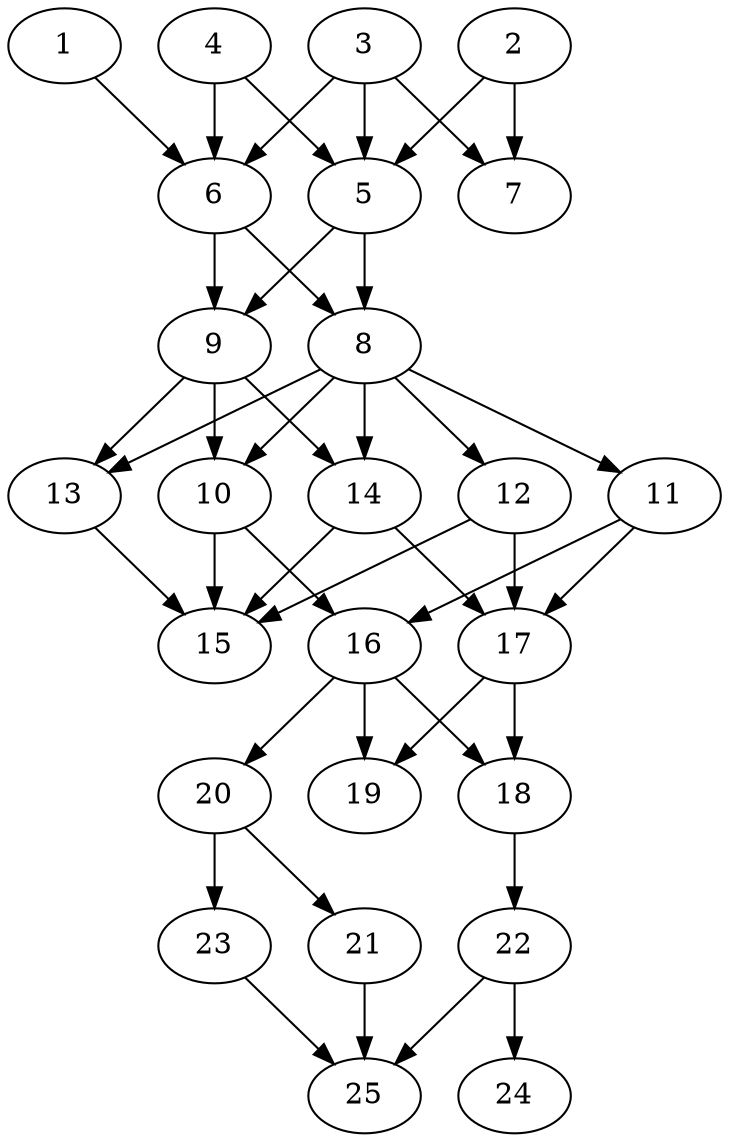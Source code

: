 // DAG automatically generated by daggen at Tue Aug  6 16:26:47 2019
// ./daggen --dot -n 25 --ccr 0.5 --fat 0.5 --regular 0.5 --density 0.8 --mindata 5242880 --maxdata 52428800 
digraph G {
  1 [size="64061440", alpha="0.04", expect_size="32030720"] 
  1 -> 6 [size ="32030720"]
  2 [size="15267840", alpha="0.15", expect_size="7633920"] 
  2 -> 5 [size ="7633920"]
  2 -> 7 [size ="7633920"]
  3 [size="34801664", alpha="0.09", expect_size="17400832"] 
  3 -> 5 [size ="17400832"]
  3 -> 6 [size ="17400832"]
  3 -> 7 [size ="17400832"]
  4 [size="70572032", alpha="0.07", expect_size="35286016"] 
  4 -> 5 [size ="35286016"]
  4 -> 6 [size ="35286016"]
  5 [size="97011712", alpha="0.09", expect_size="48505856"] 
  5 -> 8 [size ="48505856"]
  5 -> 9 [size ="48505856"]
  6 [size="41197568", alpha="0.01", expect_size="20598784"] 
  6 -> 8 [size ="20598784"]
  6 -> 9 [size ="20598784"]
  7 [size="13565952", alpha="0.12", expect_size="6782976"] 
  8 [size="32112640", alpha="0.05", expect_size="16056320"] 
  8 -> 10 [size ="16056320"]
  8 -> 11 [size ="16056320"]
  8 -> 12 [size ="16056320"]
  8 -> 13 [size ="16056320"]
  8 -> 14 [size ="16056320"]
  9 [size="77035520", alpha="0.00", expect_size="38517760"] 
  9 -> 10 [size ="38517760"]
  9 -> 13 [size ="38517760"]
  9 -> 14 [size ="38517760"]
  10 [size="21958656", alpha="0.06", expect_size="10979328"] 
  10 -> 15 [size ="10979328"]
  10 -> 16 [size ="10979328"]
  11 [size="83437568", alpha="0.20", expect_size="41718784"] 
  11 -> 16 [size ="41718784"]
  11 -> 17 [size ="41718784"]
  12 [size="100151296", alpha="0.19", expect_size="50075648"] 
  12 -> 15 [size ="50075648"]
  12 -> 17 [size ="50075648"]
  13 [size="78354432", alpha="0.18", expect_size="39177216"] 
  13 -> 15 [size ="39177216"]
  14 [size="26994688", alpha="0.09", expect_size="13497344"] 
  14 -> 15 [size ="13497344"]
  14 -> 17 [size ="13497344"]
  15 [size="60250112", alpha="0.01", expect_size="30125056"] 
  16 [size="100980736", alpha="0.16", expect_size="50490368"] 
  16 -> 18 [size ="50490368"]
  16 -> 19 [size ="50490368"]
  16 -> 20 [size ="50490368"]
  17 [size="12998656", alpha="0.14", expect_size="6499328"] 
  17 -> 18 [size ="6499328"]
  17 -> 19 [size ="6499328"]
  18 [size="67452928", alpha="0.18", expect_size="33726464"] 
  18 -> 22 [size ="33726464"]
  19 [size="89628672", alpha="0.05", expect_size="44814336"] 
  20 [size="90118144", alpha="0.19", expect_size="45059072"] 
  20 -> 21 [size ="45059072"]
  20 -> 23 [size ="45059072"]
  21 [size="25589760", alpha="0.04", expect_size="12794880"] 
  21 -> 25 [size ="12794880"]
  22 [size="24446976", alpha="0.10", expect_size="12223488"] 
  22 -> 24 [size ="12223488"]
  22 -> 25 [size ="12223488"]
  23 [size="18987008", alpha="0.02", expect_size="9493504"] 
  23 -> 25 [size ="9493504"]
  24 [size="102404096", alpha="0.06", expect_size="51202048"] 
  25 [size="49852416", alpha="0.09", expect_size="24926208"] 
}
